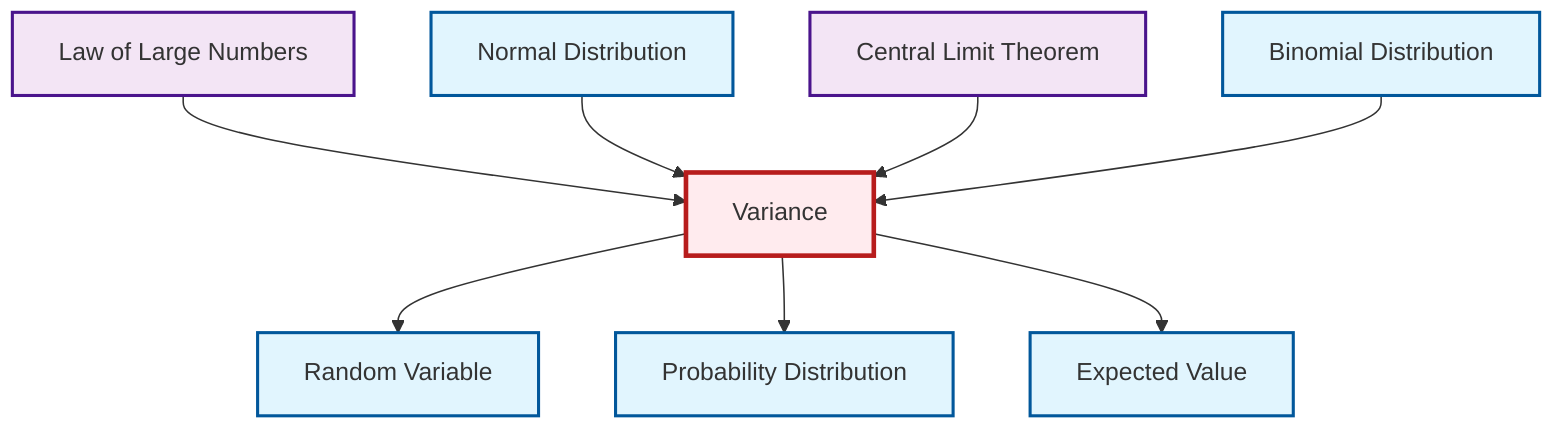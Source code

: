 graph TD
    classDef definition fill:#e1f5fe,stroke:#01579b,stroke-width:2px
    classDef theorem fill:#f3e5f5,stroke:#4a148c,stroke-width:2px
    classDef axiom fill:#fff3e0,stroke:#e65100,stroke-width:2px
    classDef example fill:#e8f5e9,stroke:#1b5e20,stroke-width:2px
    classDef current fill:#ffebee,stroke:#b71c1c,stroke-width:3px
    def-variance["Variance"]:::definition
    def-binomial-distribution["Binomial Distribution"]:::definition
    thm-central-limit["Central Limit Theorem"]:::theorem
    def-probability-distribution["Probability Distribution"]:::definition
    thm-law-of-large-numbers["Law of Large Numbers"]:::theorem
    def-random-variable["Random Variable"]:::definition
    def-normal-distribution["Normal Distribution"]:::definition
    def-expectation["Expected Value"]:::definition
    def-variance --> def-random-variable
    def-variance --> def-probability-distribution
    def-variance --> def-expectation
    thm-law-of-large-numbers --> def-variance
    def-normal-distribution --> def-variance
    thm-central-limit --> def-variance
    def-binomial-distribution --> def-variance
    class def-variance current